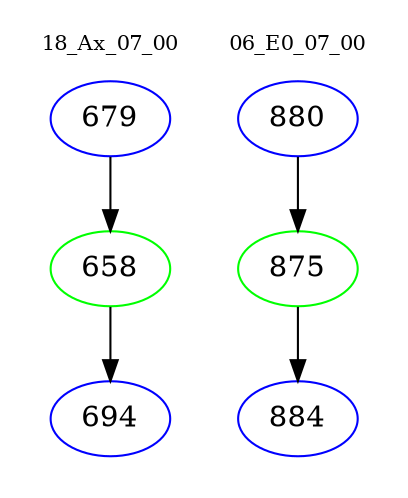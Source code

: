 digraph{
subgraph cluster_0 {
color = white
label = "18_Ax_07_00";
fontsize=10;
T0_679 [label="679", color="blue"]
T0_679 -> T0_658 [color="black"]
T0_658 [label="658", color="green"]
T0_658 -> T0_694 [color="black"]
T0_694 [label="694", color="blue"]
}
subgraph cluster_1 {
color = white
label = "06_E0_07_00";
fontsize=10;
T1_880 [label="880", color="blue"]
T1_880 -> T1_875 [color="black"]
T1_875 [label="875", color="green"]
T1_875 -> T1_884 [color="black"]
T1_884 [label="884", color="blue"]
}
}
